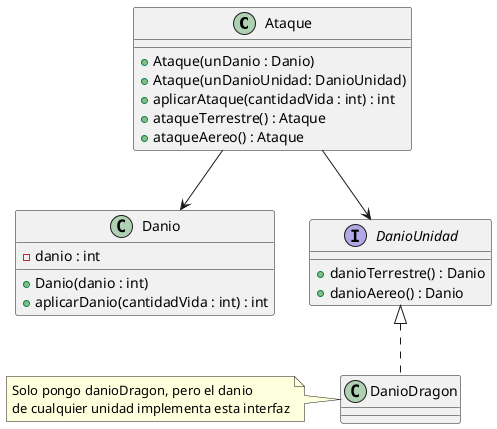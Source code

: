 @startuml
'https://plantuml.com/class-diagram

class Ataque {
    + Ataque(unDanio : Danio)
    + Ataque(unDanioUnidad: DanioUnidad)
    + aplicarAtaque(cantidadVida : int) : int
    + ataqueTerrestre() : Ataque
    + ataqueAereo() : Ataque
}

class Danio {
    - danio : int

    + Danio(danio : int)
    + aplicarDanio(cantidadVida : int) : int

}

interface DanioUnidad {
    + danioTerrestre() : Danio
    + danioAereo() : Danio
}



Ataque --> Danio
Ataque --> DanioUnidad


DanioUnidad <|.. DanioDragon

note left of DanioDragon: Solo pongo danioDragon, pero el danio\nde cualquier unidad implementa esta interfaz

@enduml